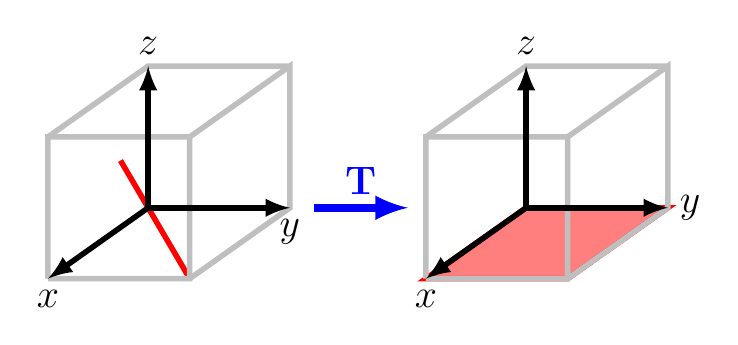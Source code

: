 \begin{tikzpicture}[x={(-0.707cm,-0.5cm)}, y={(1cm,0cm)}, z={(0cm,1cm)}, >=latex, line width=2pt, scale=0.6]

%   Matrix
%   1   -1   0
%   0   0   1
%   0   0   0

\def\xmin{-2} \def\xmax{3}
\def\ymin{-2} \def\ymax{3}
\def\zmin{-2} \def\zmax{3}

%%%%%%%%%%%%%%%%%%%%%%%%%%
% domain
\begin{scope}[shift={(0,0,0)}]
	% kernel
	\draw [color=red] (\xmax,\ymax,0) -- (\xmin,\xmin,0);

	% dotted box
	\draw [color=gray!50] 
	(\xmax,0,0) -- (\xmax,\ymax,0) -- (\xmax,\ymax,\zmax) -- (\xmax,0,\zmax) --  (\xmax,0,0) 
	(\xmax,\ymax,\zmax) -- (0,\ymax,\zmax) -- (0,\ymax,0) -- (\xmax,\ymax,0) 
	(0,\ymax,\zmax) -- (0,0,\zmax) -- (\xmax,0,\zmax);

	% coordinate axes
	\draw [->] (0,0,0) -- (\xmax,0,0) node [below] {\Large $x$};
	\draw [->] (0,0,0) -- (0,\ymax,0) node [below] {\Large $y$};
	\draw [->] (0,0,0) -- (0,0,\zmax) node [above] {\Large $z$};
\end{scope}

\draw[->, blue, shift={(0,3.5,0)}, line width=3pt] (0,0,0) -- node [above] {\Large $\textbf{T}$} (0,2,0);

%%%%%%%%%%%%%%%%%%%%%%%%%%
% codomain
\begin{scope}[shift={(0,8,0)}]
	% image
	\draw [color=red,fill=red,fill opacity=0.5] (0,0,0) -- (\xmax,0,0) -- (\xmax,\ymax,0) -- (0,\ymax,0) -- cycle; % xy-plane

	% dotted box
	\draw [color=gray!50] 
	(\xmax,0,0) -- (\xmax,\ymax,0) -- (\xmax,\ymax,\zmax) -- (\xmax,0,\zmax) --  (\xmax,0,0) 
	(\xmax,\ymax,\zmax) -- (0,\ymax,\zmax) -- (0,\ymax,0) -- (\xmax,\ymax,0) 
	(0,\ymax,\zmax) -- (0,0,\zmax) -- (\xmax,0,\zmax);

	% coordinate axes
	\draw [->] (0,0,0) -- (\xmax,0,0) node [below] {\Large $x$};
	\draw [->] (0,0,0) -- (0,\ymax,0) node [right] {\Large $y$};
	\draw [->] (0,0,0) -- (0,0,\zmax) node [above] {\Large $z$};
\end{scope}

\end{tikzpicture}
